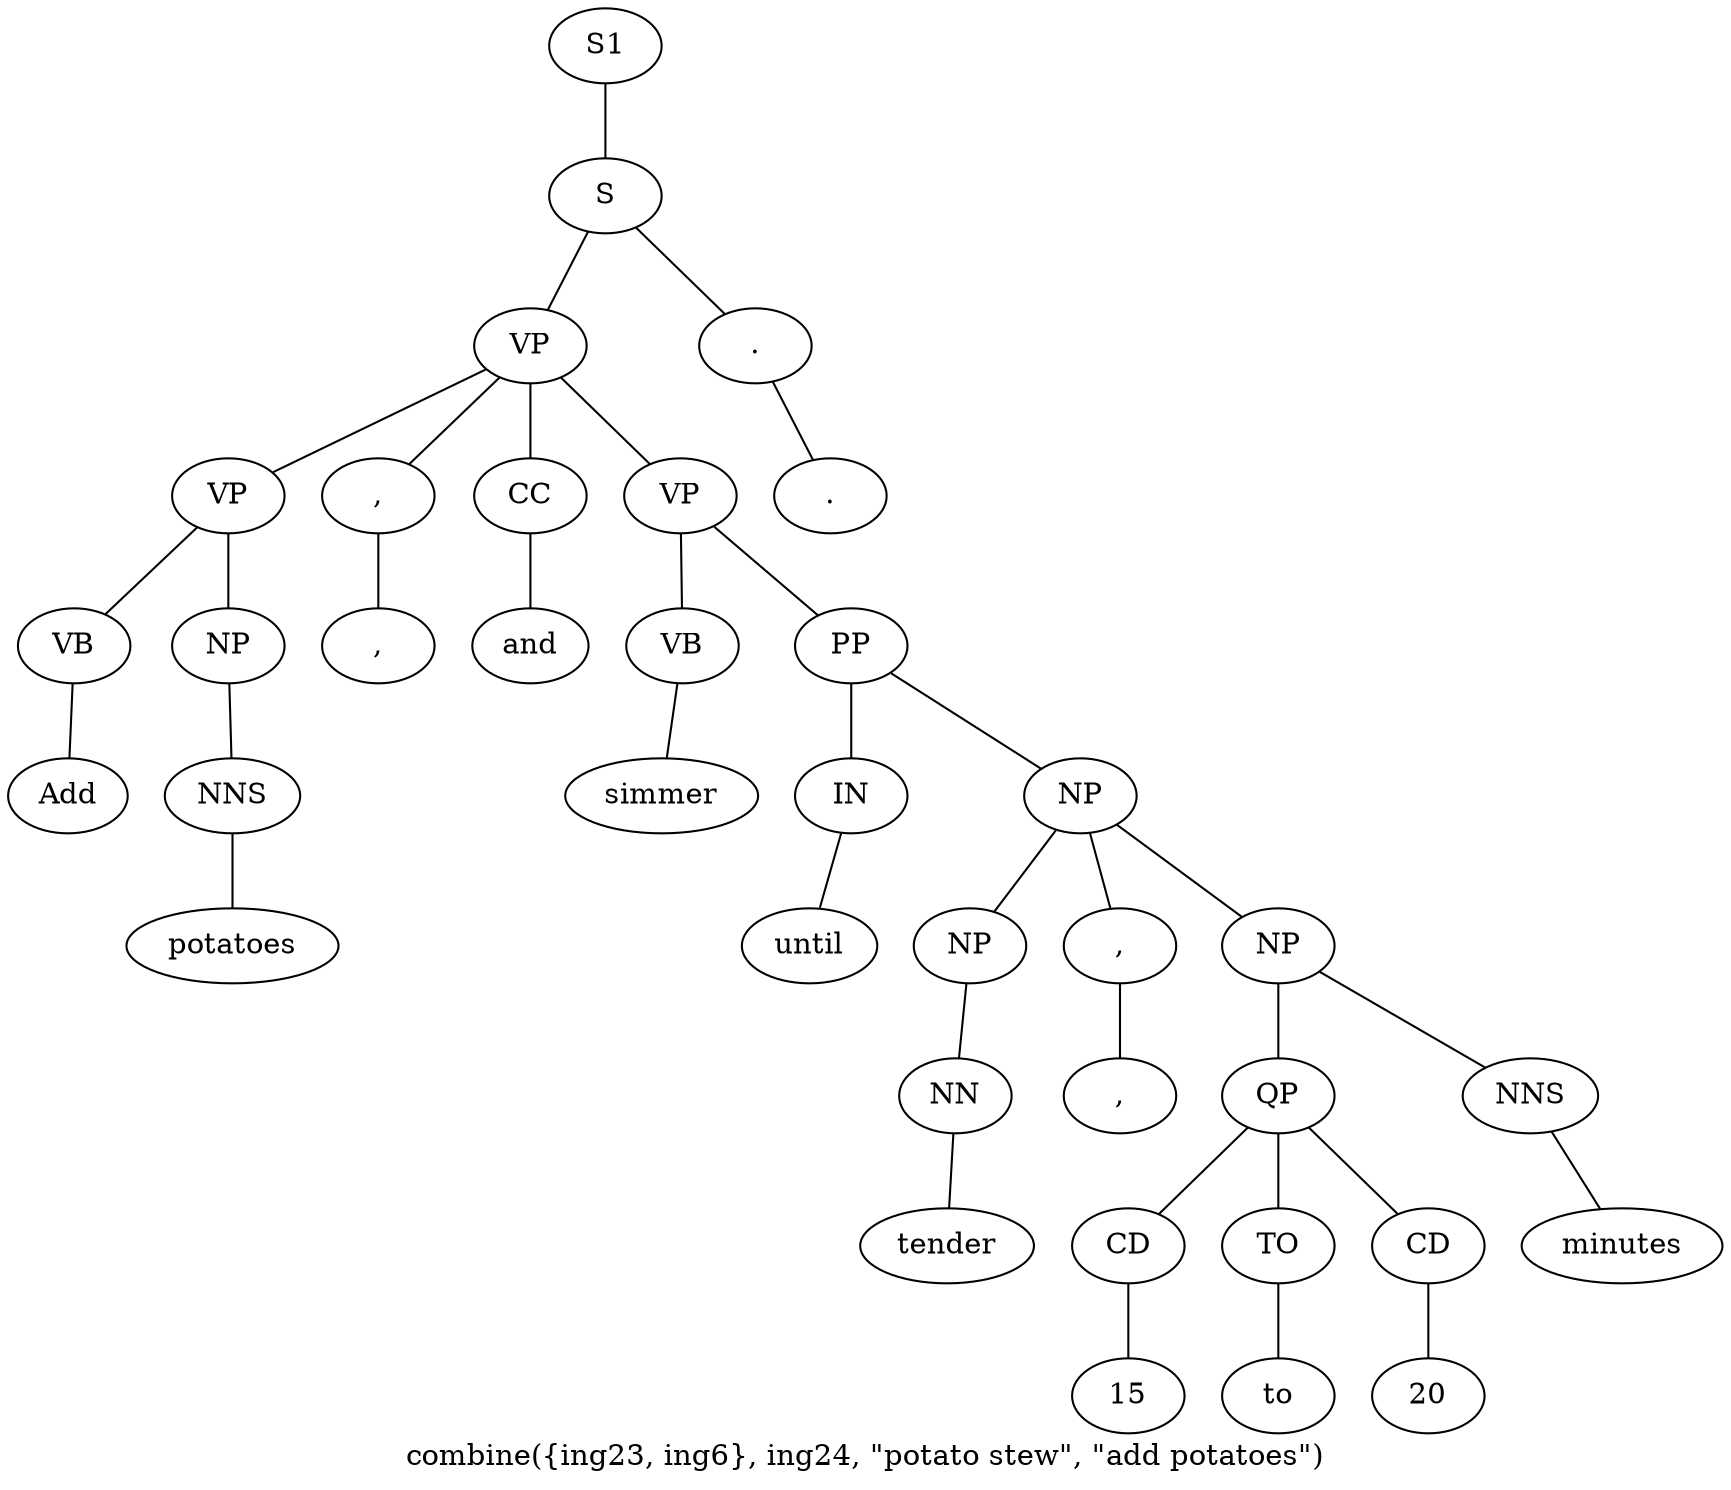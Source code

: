 graph SyntaxGraph {
	label = "combine({ing23, ing6}, ing24, \"potato stew\", \"add potatoes\")";
	Node0 [label="S1"];
	Node1 [label="S"];
	Node2 [label="VP"];
	Node3 [label="VP"];
	Node4 [label="VB"];
	Node5 [label="Add"];
	Node6 [label="NP"];
	Node7 [label="NNS"];
	Node8 [label="potatoes"];
	Node9 [label=","];
	Node10 [label=","];
	Node11 [label="CC"];
	Node12 [label="and"];
	Node13 [label="VP"];
	Node14 [label="VB"];
	Node15 [label="simmer"];
	Node16 [label="PP"];
	Node17 [label="IN"];
	Node18 [label="until"];
	Node19 [label="NP"];
	Node20 [label="NP"];
	Node21 [label="NN"];
	Node22 [label="tender"];
	Node23 [label=","];
	Node24 [label=","];
	Node25 [label="NP"];
	Node26 [label="QP"];
	Node27 [label="CD"];
	Node28 [label="15"];
	Node29 [label="TO"];
	Node30 [label="to"];
	Node31 [label="CD"];
	Node32 [label="20"];
	Node33 [label="NNS"];
	Node34 [label="minutes"];
	Node35 [label="."];
	Node36 [label="."];

	Node0 -- Node1;
	Node1 -- Node2;
	Node1 -- Node35;
	Node2 -- Node3;
	Node2 -- Node9;
	Node2 -- Node11;
	Node2 -- Node13;
	Node3 -- Node4;
	Node3 -- Node6;
	Node4 -- Node5;
	Node6 -- Node7;
	Node7 -- Node8;
	Node9 -- Node10;
	Node11 -- Node12;
	Node13 -- Node14;
	Node13 -- Node16;
	Node14 -- Node15;
	Node16 -- Node17;
	Node16 -- Node19;
	Node17 -- Node18;
	Node19 -- Node20;
	Node19 -- Node23;
	Node19 -- Node25;
	Node20 -- Node21;
	Node21 -- Node22;
	Node23 -- Node24;
	Node25 -- Node26;
	Node25 -- Node33;
	Node26 -- Node27;
	Node26 -- Node29;
	Node26 -- Node31;
	Node27 -- Node28;
	Node29 -- Node30;
	Node31 -- Node32;
	Node33 -- Node34;
	Node35 -- Node36;
}